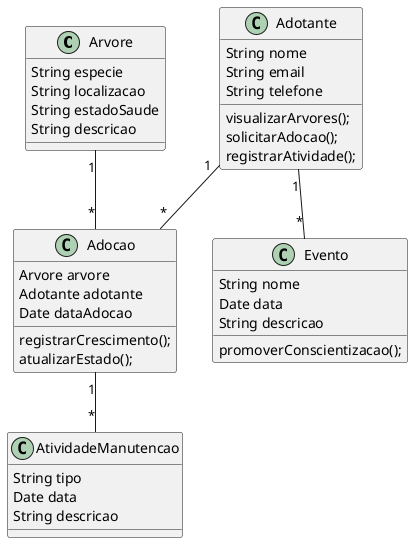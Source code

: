 @startuml

class Arvore {
    String especie
    String localizacao
    String estadoSaude
    String descricao
}

class Adotante {
    String nome
    String email
    String telefone
    visualizarArvores();
    solicitarAdocao();
    registrarAtividade();
}

class Adocao {
    Arvore arvore
    Adotante adotante
    Date dataAdocao
    registrarCrescimento();
    atualizarEstado();
}

class AtividadeManutencao {
    String tipo
    Date data
    String descricao
}

class Evento {
    String nome
    Date data
    String descricao
    promoverConscientizacao();
}

Arvore "1" -- "*" Adocao
Adotante "1" -- "*" Adocao
Adocao "1" -- "*" AtividadeManutencao
Adotante "1" -- "*" Evento

@enduml
